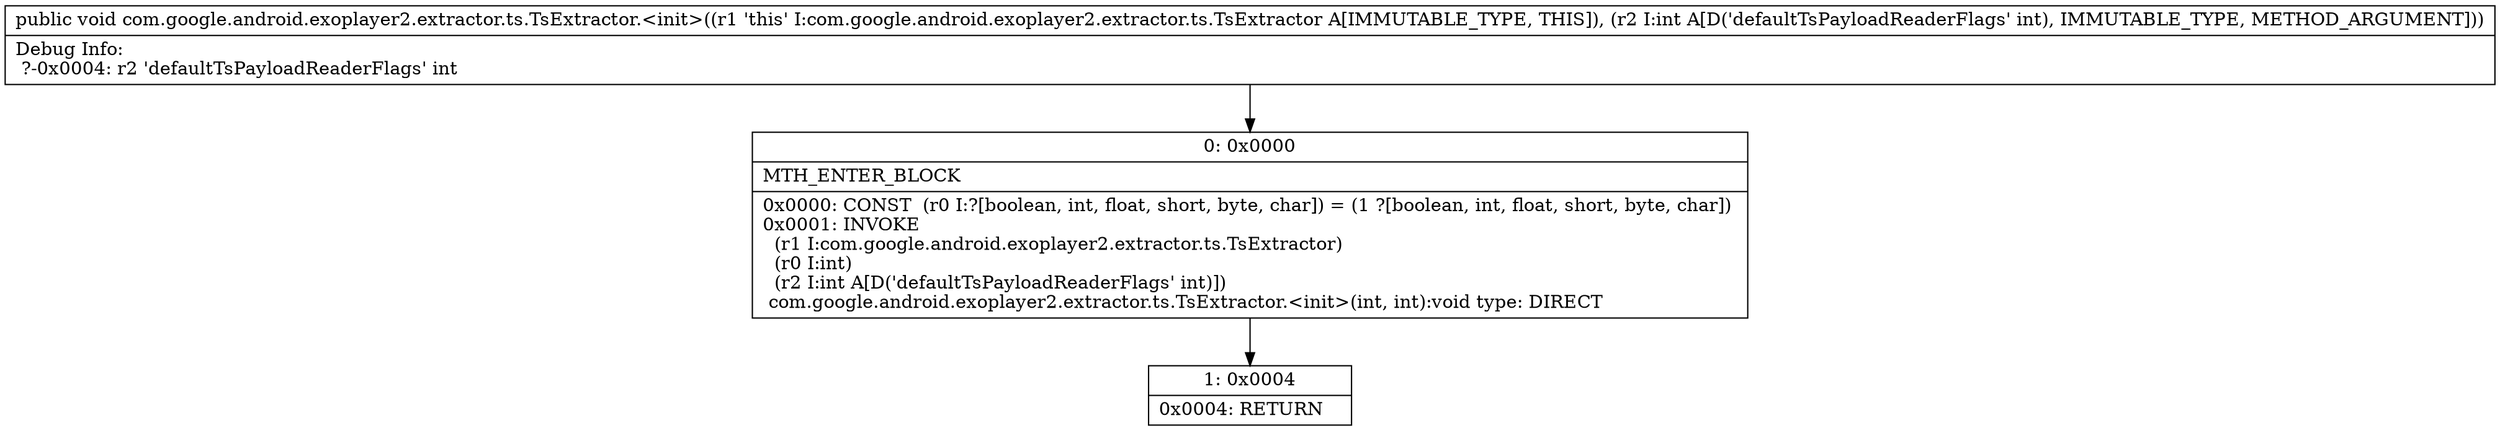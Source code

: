 digraph "CFG forcom.google.android.exoplayer2.extractor.ts.TsExtractor.\<init\>(I)V" {
Node_0 [shape=record,label="{0\:\ 0x0000|MTH_ENTER_BLOCK\l|0x0000: CONST  (r0 I:?[boolean, int, float, short, byte, char]) = (1 ?[boolean, int, float, short, byte, char]) \l0x0001: INVOKE  \l  (r1 I:com.google.android.exoplayer2.extractor.ts.TsExtractor)\l  (r0 I:int)\l  (r2 I:int A[D('defaultTsPayloadReaderFlags' int)])\l com.google.android.exoplayer2.extractor.ts.TsExtractor.\<init\>(int, int):void type: DIRECT \l}"];
Node_1 [shape=record,label="{1\:\ 0x0004|0x0004: RETURN   \l}"];
MethodNode[shape=record,label="{public void com.google.android.exoplayer2.extractor.ts.TsExtractor.\<init\>((r1 'this' I:com.google.android.exoplayer2.extractor.ts.TsExtractor A[IMMUTABLE_TYPE, THIS]), (r2 I:int A[D('defaultTsPayloadReaderFlags' int), IMMUTABLE_TYPE, METHOD_ARGUMENT]))  | Debug Info:\l  ?\-0x0004: r2 'defaultTsPayloadReaderFlags' int\l}"];
MethodNode -> Node_0;
Node_0 -> Node_1;
}


